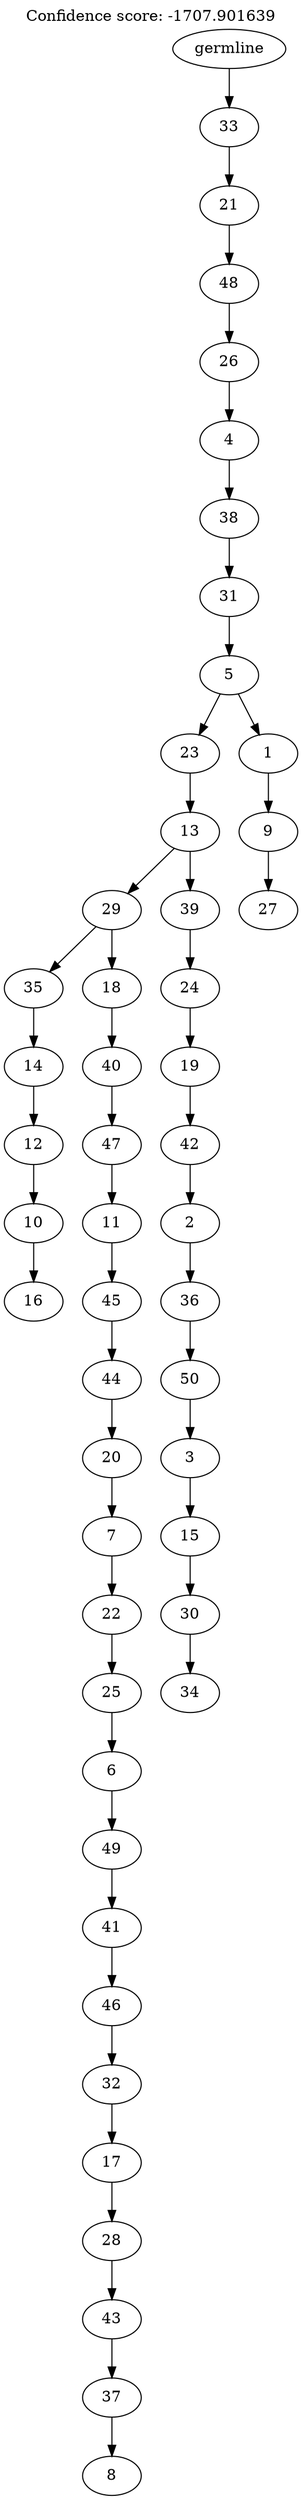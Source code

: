 digraph g {
	"49" -> "50";
	"50" [label="16"];
	"48" -> "49";
	"49" [label="10"];
	"47" -> "48";
	"48" [label="12"];
	"46" -> "47";
	"47" [label="14"];
	"44" -> "45";
	"45" [label="8"];
	"43" -> "44";
	"44" [label="37"];
	"42" -> "43";
	"43" [label="43"];
	"41" -> "42";
	"42" [label="28"];
	"40" -> "41";
	"41" [label="17"];
	"39" -> "40";
	"40" [label="32"];
	"38" -> "39";
	"39" [label="46"];
	"37" -> "38";
	"38" [label="41"];
	"36" -> "37";
	"37" [label="49"];
	"35" -> "36";
	"36" [label="6"];
	"34" -> "35";
	"35" [label="25"];
	"33" -> "34";
	"34" [label="22"];
	"32" -> "33";
	"33" [label="7"];
	"31" -> "32";
	"32" [label="20"];
	"30" -> "31";
	"31" [label="44"];
	"29" -> "30";
	"30" [label="45"];
	"28" -> "29";
	"29" [label="11"];
	"27" -> "28";
	"28" [label="47"];
	"26" -> "27";
	"27" [label="40"];
	"25" -> "26";
	"26" [label="18"];
	"25" -> "46";
	"46" [label="35"];
	"23" -> "24";
	"24" [label="34"];
	"22" -> "23";
	"23" [label="30"];
	"21" -> "22";
	"22" [label="15"];
	"20" -> "21";
	"21" [label="3"];
	"19" -> "20";
	"20" [label="50"];
	"18" -> "19";
	"19" [label="36"];
	"17" -> "18";
	"18" [label="2"];
	"16" -> "17";
	"17" [label="42"];
	"15" -> "16";
	"16" [label="19"];
	"14" -> "15";
	"15" [label="24"];
	"13" -> "14";
	"14" [label="39"];
	"13" -> "25";
	"25" [label="29"];
	"12" -> "13";
	"13" [label="13"];
	"10" -> "11";
	"11" [label="27"];
	"9" -> "10";
	"10" [label="9"];
	"8" -> "9";
	"9" [label="1"];
	"8" -> "12";
	"12" [label="23"];
	"7" -> "8";
	"8" [label="5"];
	"6" -> "7";
	"7" [label="31"];
	"5" -> "6";
	"6" [label="38"];
	"4" -> "5";
	"5" [label="4"];
	"3" -> "4";
	"4" [label="26"];
	"2" -> "3";
	"3" [label="48"];
	"1" -> "2";
	"2" [label="21"];
	"0" -> "1";
	"1" [label="33"];
	"0" [label="germline"];
	labelloc="t";
	label="Confidence score: -1707.901639";
}
